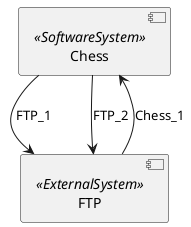 @startuml
skinparam monochrome true
skinparam componentStyle uml2
component Chess as "Chess" <<SoftwareSystem>>
component FTP as "FTP" <<ExternalSystem>>
Chess --> FTP : "FTP_1"
Chess --> FTP : "FTP_2"
FTP --> Chess : "Chess_1"
@enduml
' Actifsource ID=[dc5bfacd-eaac-11e8-88d3-bfc6b992bdec,35964cc6-fa45-11e8-af47-e5bdd8100025,Hash]
